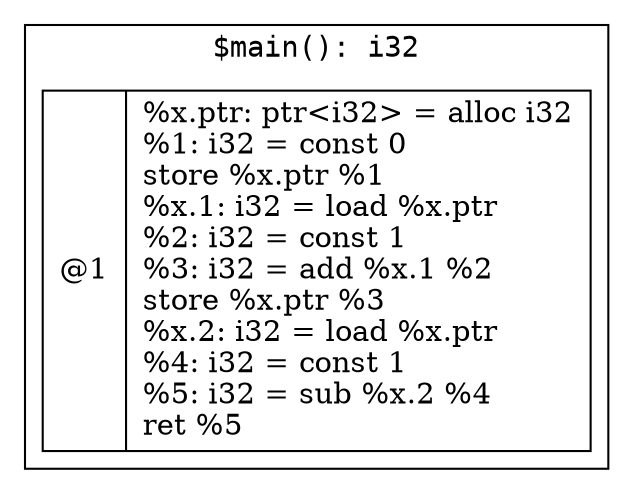digraph {
   fontname=monospace
   node [shape=record]

   subgraph cluster_0 {
      label="$main(): i32"

      "$main@1" [label="@1|%x.ptr: ptr&lt;i32&gt; = alloc i32\l%1: i32 = const 0\lstore %x.ptr %1\l%x.1: i32 = load %x.ptr\l%2: i32 = const 1\l%3: i32 = add %x.1 %2\lstore %x.ptr %3\l%x.2: i32 = load %x.ptr\l%4: i32 = const 1\l%5: i32 = sub %x.2 %4\lret %5\l"]
   }
}
